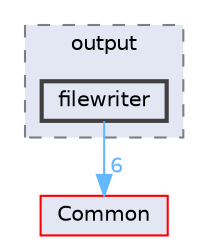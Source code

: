 digraph "SU2_CFD/include/output/filewriter"
{
 // LATEX_PDF_SIZE
  bgcolor="transparent";
  edge [fontname=Helvetica,fontsize=10,labelfontname=Helvetica,labelfontsize=10];
  node [fontname=Helvetica,fontsize=10,shape=box,height=0.2,width=0.4];
  compound=true
  subgraph clusterdir_d8beb746e2226fd5f8de32cb0a6789ef {
    graph [ bgcolor="#e3e7f4", pencolor="grey50", label="output", fontname=Helvetica,fontsize=10 style="filled,dashed", URL="dir_d8beb746e2226fd5f8de32cb0a6789ef.html",tooltip=""]
  dir_2b10a3597e75b6fe917f54e26b31b81e [label="filewriter", fillcolor="#e3e7f4", color="grey25", style="filled,bold", URL="dir_2b10a3597e75b6fe917f54e26b31b81e.html",tooltip=""];
  }
  dir_4ab6b4cc6a7edbff49100e9123df213f [label="Common", fillcolor="#e3e7f4", color="red", style="filled", URL="dir_4ab6b4cc6a7edbff49100e9123df213f.html",tooltip=""];
  dir_2b10a3597e75b6fe917f54e26b31b81e->dir_4ab6b4cc6a7edbff49100e9123df213f [headlabel="6", labeldistance=1.5 headhref="dir_000032_000008.html" href="dir_000032_000008.html" color="steelblue1" fontcolor="steelblue1"];
}
